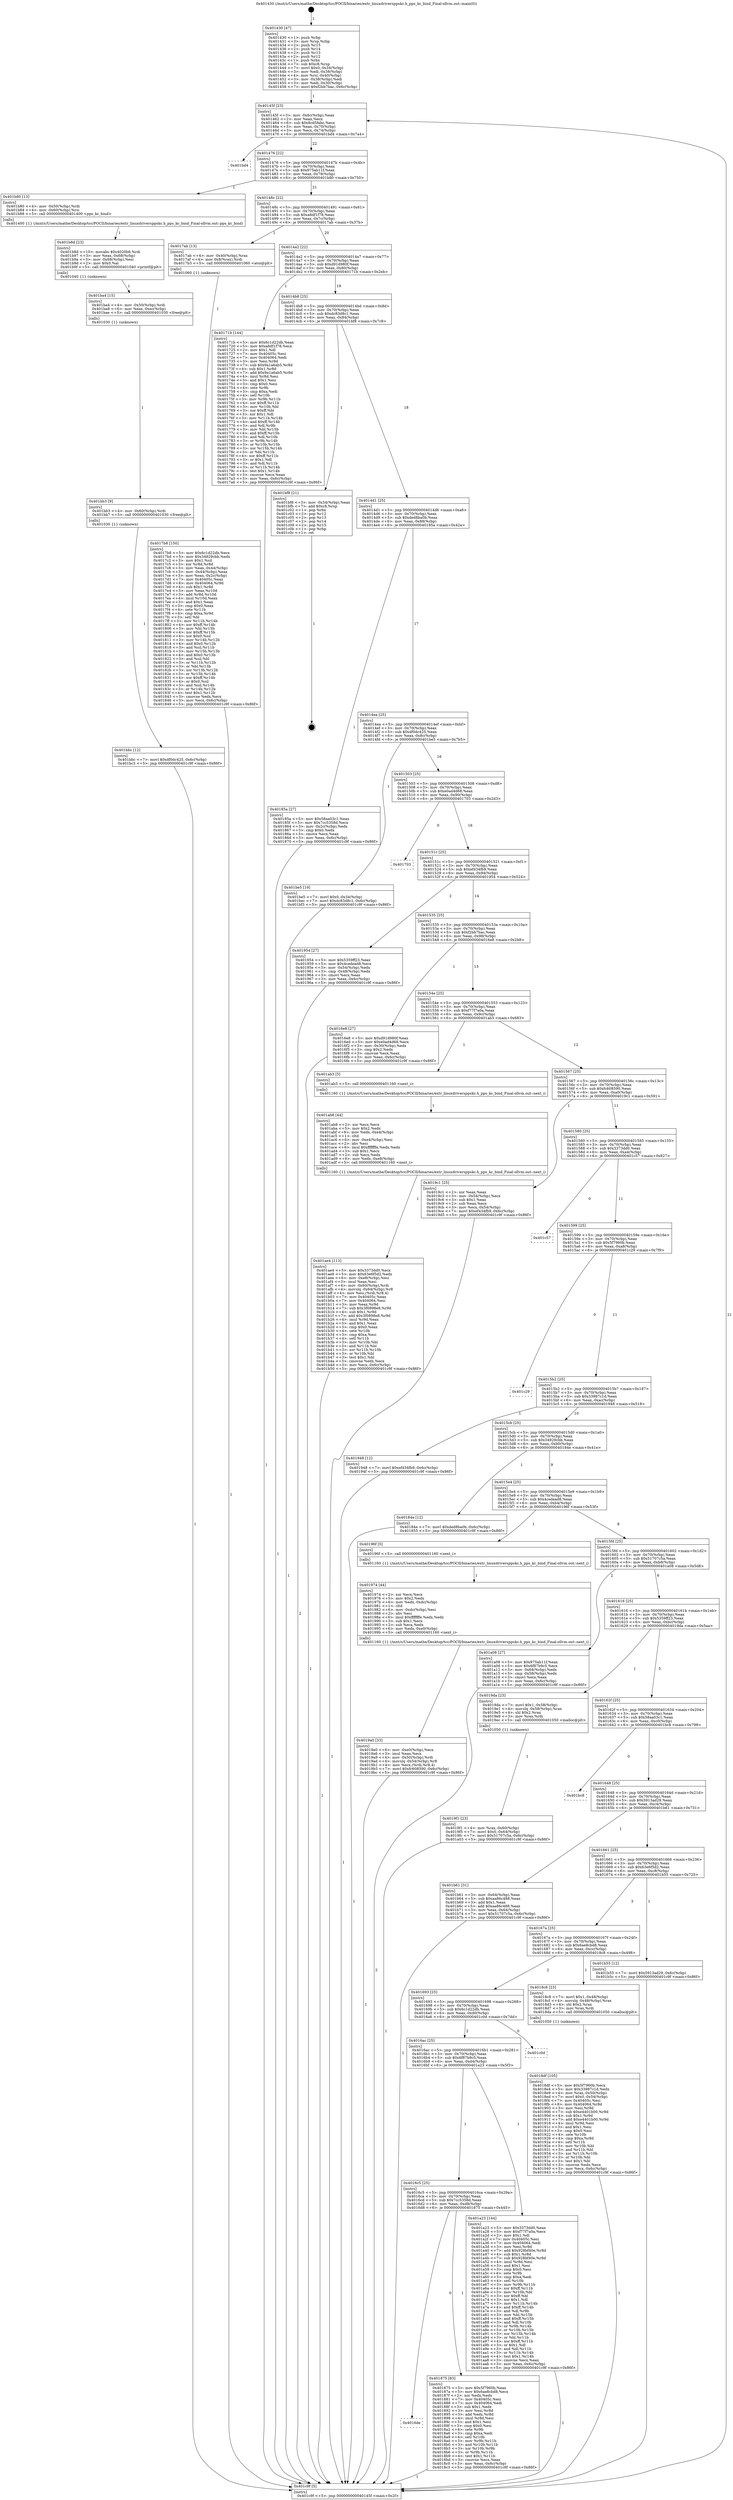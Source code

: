 digraph "0x401430" {
  label = "0x401430 (/mnt/c/Users/mathe/Desktop/tcc/POCII/binaries/extr_linuxdriversppskc.h_pps_kc_bind_Final-ollvm.out::main(0))"
  labelloc = "t"
  node[shape=record]

  Entry [label="",width=0.3,height=0.3,shape=circle,fillcolor=black,style=filled]
  "0x40145f" [label="{
     0x40145f [23]\l
     | [instrs]\l
     &nbsp;&nbsp;0x40145f \<+3\>: mov -0x6c(%rbp),%eax\l
     &nbsp;&nbsp;0x401462 \<+2\>: mov %eax,%ecx\l
     &nbsp;&nbsp;0x401464 \<+6\>: sub $0x8cd5fabc,%ecx\l
     &nbsp;&nbsp;0x40146a \<+3\>: mov %eax,-0x70(%rbp)\l
     &nbsp;&nbsp;0x40146d \<+3\>: mov %ecx,-0x74(%rbp)\l
     &nbsp;&nbsp;0x401470 \<+6\>: je 0000000000401bd4 \<main+0x7a4\>\l
  }"]
  "0x401bd4" [label="{
     0x401bd4\l
  }", style=dashed]
  "0x401476" [label="{
     0x401476 [22]\l
     | [instrs]\l
     &nbsp;&nbsp;0x401476 \<+5\>: jmp 000000000040147b \<main+0x4b\>\l
     &nbsp;&nbsp;0x40147b \<+3\>: mov -0x70(%rbp),%eax\l
     &nbsp;&nbsp;0x40147e \<+5\>: sub $0x975ab11f,%eax\l
     &nbsp;&nbsp;0x401483 \<+3\>: mov %eax,-0x78(%rbp)\l
     &nbsp;&nbsp;0x401486 \<+6\>: je 0000000000401b80 \<main+0x750\>\l
  }"]
  Exit [label="",width=0.3,height=0.3,shape=circle,fillcolor=black,style=filled,peripheries=2]
  "0x401b80" [label="{
     0x401b80 [13]\l
     | [instrs]\l
     &nbsp;&nbsp;0x401b80 \<+4\>: mov -0x50(%rbp),%rdi\l
     &nbsp;&nbsp;0x401b84 \<+4\>: mov -0x60(%rbp),%rsi\l
     &nbsp;&nbsp;0x401b88 \<+5\>: call 0000000000401400 \<pps_kc_bind\>\l
     | [calls]\l
     &nbsp;&nbsp;0x401400 \{1\} (/mnt/c/Users/mathe/Desktop/tcc/POCII/binaries/extr_linuxdriversppskc.h_pps_kc_bind_Final-ollvm.out::pps_kc_bind)\l
  }"]
  "0x40148c" [label="{
     0x40148c [22]\l
     | [instrs]\l
     &nbsp;&nbsp;0x40148c \<+5\>: jmp 0000000000401491 \<main+0x61\>\l
     &nbsp;&nbsp;0x401491 \<+3\>: mov -0x70(%rbp),%eax\l
     &nbsp;&nbsp;0x401494 \<+5\>: sub $0xa8df1f78,%eax\l
     &nbsp;&nbsp;0x401499 \<+3\>: mov %eax,-0x7c(%rbp)\l
     &nbsp;&nbsp;0x40149c \<+6\>: je 00000000004017ab \<main+0x37b\>\l
  }"]
  "0x401bbc" [label="{
     0x401bbc [12]\l
     | [instrs]\l
     &nbsp;&nbsp;0x401bbc \<+7\>: movl $0xdf0dc425,-0x6c(%rbp)\l
     &nbsp;&nbsp;0x401bc3 \<+5\>: jmp 0000000000401c9f \<main+0x86f\>\l
  }"]
  "0x4017ab" [label="{
     0x4017ab [13]\l
     | [instrs]\l
     &nbsp;&nbsp;0x4017ab \<+4\>: mov -0x40(%rbp),%rax\l
     &nbsp;&nbsp;0x4017af \<+4\>: mov 0x8(%rax),%rdi\l
     &nbsp;&nbsp;0x4017b3 \<+5\>: call 0000000000401060 \<atoi@plt\>\l
     | [calls]\l
     &nbsp;&nbsp;0x401060 \{1\} (unknown)\l
  }"]
  "0x4014a2" [label="{
     0x4014a2 [22]\l
     | [instrs]\l
     &nbsp;&nbsp;0x4014a2 \<+5\>: jmp 00000000004014a7 \<main+0x77\>\l
     &nbsp;&nbsp;0x4014a7 \<+3\>: mov -0x70(%rbp),%eax\l
     &nbsp;&nbsp;0x4014aa \<+5\>: sub $0xd91d980f,%eax\l
     &nbsp;&nbsp;0x4014af \<+3\>: mov %eax,-0x80(%rbp)\l
     &nbsp;&nbsp;0x4014b2 \<+6\>: je 000000000040171b \<main+0x2eb\>\l
  }"]
  "0x401bb3" [label="{
     0x401bb3 [9]\l
     | [instrs]\l
     &nbsp;&nbsp;0x401bb3 \<+4\>: mov -0x60(%rbp),%rdi\l
     &nbsp;&nbsp;0x401bb7 \<+5\>: call 0000000000401030 \<free@plt\>\l
     | [calls]\l
     &nbsp;&nbsp;0x401030 \{1\} (unknown)\l
  }"]
  "0x40171b" [label="{
     0x40171b [144]\l
     | [instrs]\l
     &nbsp;&nbsp;0x40171b \<+5\>: mov $0x6c1d22db,%eax\l
     &nbsp;&nbsp;0x401720 \<+5\>: mov $0xa8df1f78,%ecx\l
     &nbsp;&nbsp;0x401725 \<+2\>: mov $0x1,%dl\l
     &nbsp;&nbsp;0x401727 \<+7\>: mov 0x40405c,%esi\l
     &nbsp;&nbsp;0x40172e \<+7\>: mov 0x404064,%edi\l
     &nbsp;&nbsp;0x401735 \<+3\>: mov %esi,%r8d\l
     &nbsp;&nbsp;0x401738 \<+7\>: sub $0x9a1a6ab5,%r8d\l
     &nbsp;&nbsp;0x40173f \<+4\>: sub $0x1,%r8d\l
     &nbsp;&nbsp;0x401743 \<+7\>: add $0x9a1a6ab5,%r8d\l
     &nbsp;&nbsp;0x40174a \<+4\>: imul %r8d,%esi\l
     &nbsp;&nbsp;0x40174e \<+3\>: and $0x1,%esi\l
     &nbsp;&nbsp;0x401751 \<+3\>: cmp $0x0,%esi\l
     &nbsp;&nbsp;0x401754 \<+4\>: sete %r9b\l
     &nbsp;&nbsp;0x401758 \<+3\>: cmp $0xa,%edi\l
     &nbsp;&nbsp;0x40175b \<+4\>: setl %r10b\l
     &nbsp;&nbsp;0x40175f \<+3\>: mov %r9b,%r11b\l
     &nbsp;&nbsp;0x401762 \<+4\>: xor $0xff,%r11b\l
     &nbsp;&nbsp;0x401766 \<+3\>: mov %r10b,%bl\l
     &nbsp;&nbsp;0x401769 \<+3\>: xor $0xff,%bl\l
     &nbsp;&nbsp;0x40176c \<+3\>: xor $0x1,%dl\l
     &nbsp;&nbsp;0x40176f \<+3\>: mov %r11b,%r14b\l
     &nbsp;&nbsp;0x401772 \<+4\>: and $0xff,%r14b\l
     &nbsp;&nbsp;0x401776 \<+3\>: and %dl,%r9b\l
     &nbsp;&nbsp;0x401779 \<+3\>: mov %bl,%r15b\l
     &nbsp;&nbsp;0x40177c \<+4\>: and $0xff,%r15b\l
     &nbsp;&nbsp;0x401780 \<+3\>: and %dl,%r10b\l
     &nbsp;&nbsp;0x401783 \<+3\>: or %r9b,%r14b\l
     &nbsp;&nbsp;0x401786 \<+3\>: or %r10b,%r15b\l
     &nbsp;&nbsp;0x401789 \<+3\>: xor %r15b,%r14b\l
     &nbsp;&nbsp;0x40178c \<+3\>: or %bl,%r11b\l
     &nbsp;&nbsp;0x40178f \<+4\>: xor $0xff,%r11b\l
     &nbsp;&nbsp;0x401793 \<+3\>: or $0x1,%dl\l
     &nbsp;&nbsp;0x401796 \<+3\>: and %dl,%r11b\l
     &nbsp;&nbsp;0x401799 \<+3\>: or %r11b,%r14b\l
     &nbsp;&nbsp;0x40179c \<+4\>: test $0x1,%r14b\l
     &nbsp;&nbsp;0x4017a0 \<+3\>: cmovne %ecx,%eax\l
     &nbsp;&nbsp;0x4017a3 \<+3\>: mov %eax,-0x6c(%rbp)\l
     &nbsp;&nbsp;0x4017a6 \<+5\>: jmp 0000000000401c9f \<main+0x86f\>\l
  }"]
  "0x4014b8" [label="{
     0x4014b8 [25]\l
     | [instrs]\l
     &nbsp;&nbsp;0x4014b8 \<+5\>: jmp 00000000004014bd \<main+0x8d\>\l
     &nbsp;&nbsp;0x4014bd \<+3\>: mov -0x70(%rbp),%eax\l
     &nbsp;&nbsp;0x4014c0 \<+5\>: sub $0xdc83d8c1,%eax\l
     &nbsp;&nbsp;0x4014c5 \<+6\>: mov %eax,-0x84(%rbp)\l
     &nbsp;&nbsp;0x4014cb \<+6\>: je 0000000000401bf8 \<main+0x7c8\>\l
  }"]
  "0x401ba4" [label="{
     0x401ba4 [15]\l
     | [instrs]\l
     &nbsp;&nbsp;0x401ba4 \<+4\>: mov -0x50(%rbp),%rdi\l
     &nbsp;&nbsp;0x401ba8 \<+6\>: mov %eax,-0xec(%rbp)\l
     &nbsp;&nbsp;0x401bae \<+5\>: call 0000000000401030 \<free@plt\>\l
     | [calls]\l
     &nbsp;&nbsp;0x401030 \{1\} (unknown)\l
  }"]
  "0x401bf8" [label="{
     0x401bf8 [21]\l
     | [instrs]\l
     &nbsp;&nbsp;0x401bf8 \<+3\>: mov -0x34(%rbp),%eax\l
     &nbsp;&nbsp;0x401bfb \<+7\>: add $0xc8,%rsp\l
     &nbsp;&nbsp;0x401c02 \<+1\>: pop %rbx\l
     &nbsp;&nbsp;0x401c03 \<+2\>: pop %r12\l
     &nbsp;&nbsp;0x401c05 \<+2\>: pop %r13\l
     &nbsp;&nbsp;0x401c07 \<+2\>: pop %r14\l
     &nbsp;&nbsp;0x401c09 \<+2\>: pop %r15\l
     &nbsp;&nbsp;0x401c0b \<+1\>: pop %rbp\l
     &nbsp;&nbsp;0x401c0c \<+1\>: ret\l
  }"]
  "0x4014d1" [label="{
     0x4014d1 [25]\l
     | [instrs]\l
     &nbsp;&nbsp;0x4014d1 \<+5\>: jmp 00000000004014d6 \<main+0xa6\>\l
     &nbsp;&nbsp;0x4014d6 \<+3\>: mov -0x70(%rbp),%eax\l
     &nbsp;&nbsp;0x4014d9 \<+5\>: sub $0xded8ba0b,%eax\l
     &nbsp;&nbsp;0x4014de \<+6\>: mov %eax,-0x88(%rbp)\l
     &nbsp;&nbsp;0x4014e4 \<+6\>: je 000000000040185a \<main+0x42a\>\l
  }"]
  "0x401b8d" [label="{
     0x401b8d [23]\l
     | [instrs]\l
     &nbsp;&nbsp;0x401b8d \<+10\>: movabs $0x4020b6,%rdi\l
     &nbsp;&nbsp;0x401b97 \<+3\>: mov %eax,-0x68(%rbp)\l
     &nbsp;&nbsp;0x401b9a \<+3\>: mov -0x68(%rbp),%esi\l
     &nbsp;&nbsp;0x401b9d \<+2\>: mov $0x0,%al\l
     &nbsp;&nbsp;0x401b9f \<+5\>: call 0000000000401040 \<printf@plt\>\l
     | [calls]\l
     &nbsp;&nbsp;0x401040 \{1\} (unknown)\l
  }"]
  "0x40185a" [label="{
     0x40185a [27]\l
     | [instrs]\l
     &nbsp;&nbsp;0x40185a \<+5\>: mov $0x58aa03c1,%eax\l
     &nbsp;&nbsp;0x40185f \<+5\>: mov $0x7cc5358d,%ecx\l
     &nbsp;&nbsp;0x401864 \<+3\>: mov -0x2c(%rbp),%edx\l
     &nbsp;&nbsp;0x401867 \<+3\>: cmp $0x0,%edx\l
     &nbsp;&nbsp;0x40186a \<+3\>: cmove %ecx,%eax\l
     &nbsp;&nbsp;0x40186d \<+3\>: mov %eax,-0x6c(%rbp)\l
     &nbsp;&nbsp;0x401870 \<+5\>: jmp 0000000000401c9f \<main+0x86f\>\l
  }"]
  "0x4014ea" [label="{
     0x4014ea [25]\l
     | [instrs]\l
     &nbsp;&nbsp;0x4014ea \<+5\>: jmp 00000000004014ef \<main+0xbf\>\l
     &nbsp;&nbsp;0x4014ef \<+3\>: mov -0x70(%rbp),%eax\l
     &nbsp;&nbsp;0x4014f2 \<+5\>: sub $0xdf0dc425,%eax\l
     &nbsp;&nbsp;0x4014f7 \<+6\>: mov %eax,-0x8c(%rbp)\l
     &nbsp;&nbsp;0x4014fd \<+6\>: je 0000000000401be5 \<main+0x7b5\>\l
  }"]
  "0x401ae4" [label="{
     0x401ae4 [113]\l
     | [instrs]\l
     &nbsp;&nbsp;0x401ae4 \<+5\>: mov $0x3373dd0,%ecx\l
     &nbsp;&nbsp;0x401ae9 \<+5\>: mov $0x63e6f5d2,%edx\l
     &nbsp;&nbsp;0x401aee \<+6\>: mov -0xe8(%rbp),%esi\l
     &nbsp;&nbsp;0x401af4 \<+3\>: imul %eax,%esi\l
     &nbsp;&nbsp;0x401af7 \<+4\>: mov -0x60(%rbp),%rdi\l
     &nbsp;&nbsp;0x401afb \<+4\>: movslq -0x64(%rbp),%r8\l
     &nbsp;&nbsp;0x401aff \<+4\>: mov %esi,(%rdi,%r8,4)\l
     &nbsp;&nbsp;0x401b03 \<+7\>: mov 0x40405c,%eax\l
     &nbsp;&nbsp;0x401b0a \<+7\>: mov 0x404064,%esi\l
     &nbsp;&nbsp;0x401b11 \<+3\>: mov %eax,%r9d\l
     &nbsp;&nbsp;0x401b14 \<+7\>: sub $0x3f0898e8,%r9d\l
     &nbsp;&nbsp;0x401b1b \<+4\>: sub $0x1,%r9d\l
     &nbsp;&nbsp;0x401b1f \<+7\>: add $0x3f0898e8,%r9d\l
     &nbsp;&nbsp;0x401b26 \<+4\>: imul %r9d,%eax\l
     &nbsp;&nbsp;0x401b2a \<+3\>: and $0x1,%eax\l
     &nbsp;&nbsp;0x401b2d \<+3\>: cmp $0x0,%eax\l
     &nbsp;&nbsp;0x401b30 \<+4\>: sete %r10b\l
     &nbsp;&nbsp;0x401b34 \<+3\>: cmp $0xa,%esi\l
     &nbsp;&nbsp;0x401b37 \<+4\>: setl %r11b\l
     &nbsp;&nbsp;0x401b3b \<+3\>: mov %r10b,%bl\l
     &nbsp;&nbsp;0x401b3e \<+3\>: and %r11b,%bl\l
     &nbsp;&nbsp;0x401b41 \<+3\>: xor %r11b,%r10b\l
     &nbsp;&nbsp;0x401b44 \<+3\>: or %r10b,%bl\l
     &nbsp;&nbsp;0x401b47 \<+3\>: test $0x1,%bl\l
     &nbsp;&nbsp;0x401b4a \<+3\>: cmovne %edx,%ecx\l
     &nbsp;&nbsp;0x401b4d \<+3\>: mov %ecx,-0x6c(%rbp)\l
     &nbsp;&nbsp;0x401b50 \<+5\>: jmp 0000000000401c9f \<main+0x86f\>\l
  }"]
  "0x401be5" [label="{
     0x401be5 [19]\l
     | [instrs]\l
     &nbsp;&nbsp;0x401be5 \<+7\>: movl $0x0,-0x34(%rbp)\l
     &nbsp;&nbsp;0x401bec \<+7\>: movl $0xdc83d8c1,-0x6c(%rbp)\l
     &nbsp;&nbsp;0x401bf3 \<+5\>: jmp 0000000000401c9f \<main+0x86f\>\l
  }"]
  "0x401503" [label="{
     0x401503 [25]\l
     | [instrs]\l
     &nbsp;&nbsp;0x401503 \<+5\>: jmp 0000000000401508 \<main+0xd8\>\l
     &nbsp;&nbsp;0x401508 \<+3\>: mov -0x70(%rbp),%eax\l
     &nbsp;&nbsp;0x40150b \<+5\>: sub $0xe0ad4d68,%eax\l
     &nbsp;&nbsp;0x401510 \<+6\>: mov %eax,-0x90(%rbp)\l
     &nbsp;&nbsp;0x401516 \<+6\>: je 0000000000401703 \<main+0x2d3\>\l
  }"]
  "0x401ab8" [label="{
     0x401ab8 [44]\l
     | [instrs]\l
     &nbsp;&nbsp;0x401ab8 \<+2\>: xor %ecx,%ecx\l
     &nbsp;&nbsp;0x401aba \<+5\>: mov $0x2,%edx\l
     &nbsp;&nbsp;0x401abf \<+6\>: mov %edx,-0xe4(%rbp)\l
     &nbsp;&nbsp;0x401ac5 \<+1\>: cltd\l
     &nbsp;&nbsp;0x401ac6 \<+6\>: mov -0xe4(%rbp),%esi\l
     &nbsp;&nbsp;0x401acc \<+2\>: idiv %esi\l
     &nbsp;&nbsp;0x401ace \<+6\>: imul $0xfffffffe,%edx,%edx\l
     &nbsp;&nbsp;0x401ad4 \<+3\>: sub $0x1,%ecx\l
     &nbsp;&nbsp;0x401ad7 \<+2\>: sub %ecx,%edx\l
     &nbsp;&nbsp;0x401ad9 \<+6\>: mov %edx,-0xe8(%rbp)\l
     &nbsp;&nbsp;0x401adf \<+5\>: call 0000000000401160 \<next_i\>\l
     | [calls]\l
     &nbsp;&nbsp;0x401160 \{1\} (/mnt/c/Users/mathe/Desktop/tcc/POCII/binaries/extr_linuxdriversppskc.h_pps_kc_bind_Final-ollvm.out::next_i)\l
  }"]
  "0x401703" [label="{
     0x401703\l
  }", style=dashed]
  "0x40151c" [label="{
     0x40151c [25]\l
     | [instrs]\l
     &nbsp;&nbsp;0x40151c \<+5\>: jmp 0000000000401521 \<main+0xf1\>\l
     &nbsp;&nbsp;0x401521 \<+3\>: mov -0x70(%rbp),%eax\l
     &nbsp;&nbsp;0x401524 \<+5\>: sub $0xef434fb9,%eax\l
     &nbsp;&nbsp;0x401529 \<+6\>: mov %eax,-0x94(%rbp)\l
     &nbsp;&nbsp;0x40152f \<+6\>: je 0000000000401954 \<main+0x524\>\l
  }"]
  "0x4019f1" [label="{
     0x4019f1 [23]\l
     | [instrs]\l
     &nbsp;&nbsp;0x4019f1 \<+4\>: mov %rax,-0x60(%rbp)\l
     &nbsp;&nbsp;0x4019f5 \<+7\>: movl $0x0,-0x64(%rbp)\l
     &nbsp;&nbsp;0x4019fc \<+7\>: movl $0x51707c5a,-0x6c(%rbp)\l
     &nbsp;&nbsp;0x401a03 \<+5\>: jmp 0000000000401c9f \<main+0x86f\>\l
  }"]
  "0x401954" [label="{
     0x401954 [27]\l
     | [instrs]\l
     &nbsp;&nbsp;0x401954 \<+5\>: mov $0x5359ff23,%eax\l
     &nbsp;&nbsp;0x401959 \<+5\>: mov $0x4cedead8,%ecx\l
     &nbsp;&nbsp;0x40195e \<+3\>: mov -0x54(%rbp),%edx\l
     &nbsp;&nbsp;0x401961 \<+3\>: cmp -0x48(%rbp),%edx\l
     &nbsp;&nbsp;0x401964 \<+3\>: cmovl %ecx,%eax\l
     &nbsp;&nbsp;0x401967 \<+3\>: mov %eax,-0x6c(%rbp)\l
     &nbsp;&nbsp;0x40196a \<+5\>: jmp 0000000000401c9f \<main+0x86f\>\l
  }"]
  "0x401535" [label="{
     0x401535 [25]\l
     | [instrs]\l
     &nbsp;&nbsp;0x401535 \<+5\>: jmp 000000000040153a \<main+0x10a\>\l
     &nbsp;&nbsp;0x40153a \<+3\>: mov -0x70(%rbp),%eax\l
     &nbsp;&nbsp;0x40153d \<+5\>: sub $0xf2bb7bac,%eax\l
     &nbsp;&nbsp;0x401542 \<+6\>: mov %eax,-0x98(%rbp)\l
     &nbsp;&nbsp;0x401548 \<+6\>: je 00000000004016e8 \<main+0x2b8\>\l
  }"]
  "0x4019a0" [label="{
     0x4019a0 [33]\l
     | [instrs]\l
     &nbsp;&nbsp;0x4019a0 \<+6\>: mov -0xe0(%rbp),%ecx\l
     &nbsp;&nbsp;0x4019a6 \<+3\>: imul %eax,%ecx\l
     &nbsp;&nbsp;0x4019a9 \<+4\>: mov -0x50(%rbp),%rdi\l
     &nbsp;&nbsp;0x4019ad \<+4\>: movslq -0x54(%rbp),%r8\l
     &nbsp;&nbsp;0x4019b1 \<+4\>: mov %ecx,(%rdi,%r8,4)\l
     &nbsp;&nbsp;0x4019b5 \<+7\>: movl $0xfc608590,-0x6c(%rbp)\l
     &nbsp;&nbsp;0x4019bc \<+5\>: jmp 0000000000401c9f \<main+0x86f\>\l
  }"]
  "0x4016e8" [label="{
     0x4016e8 [27]\l
     | [instrs]\l
     &nbsp;&nbsp;0x4016e8 \<+5\>: mov $0xd91d980f,%eax\l
     &nbsp;&nbsp;0x4016ed \<+5\>: mov $0xe0ad4d68,%ecx\l
     &nbsp;&nbsp;0x4016f2 \<+3\>: mov -0x30(%rbp),%edx\l
     &nbsp;&nbsp;0x4016f5 \<+3\>: cmp $0x2,%edx\l
     &nbsp;&nbsp;0x4016f8 \<+3\>: cmovne %ecx,%eax\l
     &nbsp;&nbsp;0x4016fb \<+3\>: mov %eax,-0x6c(%rbp)\l
     &nbsp;&nbsp;0x4016fe \<+5\>: jmp 0000000000401c9f \<main+0x86f\>\l
  }"]
  "0x40154e" [label="{
     0x40154e [25]\l
     | [instrs]\l
     &nbsp;&nbsp;0x40154e \<+5\>: jmp 0000000000401553 \<main+0x123\>\l
     &nbsp;&nbsp;0x401553 \<+3\>: mov -0x70(%rbp),%eax\l
     &nbsp;&nbsp;0x401556 \<+5\>: sub $0xf77f7a0a,%eax\l
     &nbsp;&nbsp;0x40155b \<+6\>: mov %eax,-0x9c(%rbp)\l
     &nbsp;&nbsp;0x401561 \<+6\>: je 0000000000401ab3 \<main+0x683\>\l
  }"]
  "0x401c9f" [label="{
     0x401c9f [5]\l
     | [instrs]\l
     &nbsp;&nbsp;0x401c9f \<+5\>: jmp 000000000040145f \<main+0x2f\>\l
  }"]
  "0x401430" [label="{
     0x401430 [47]\l
     | [instrs]\l
     &nbsp;&nbsp;0x401430 \<+1\>: push %rbp\l
     &nbsp;&nbsp;0x401431 \<+3\>: mov %rsp,%rbp\l
     &nbsp;&nbsp;0x401434 \<+2\>: push %r15\l
     &nbsp;&nbsp;0x401436 \<+2\>: push %r14\l
     &nbsp;&nbsp;0x401438 \<+2\>: push %r13\l
     &nbsp;&nbsp;0x40143a \<+2\>: push %r12\l
     &nbsp;&nbsp;0x40143c \<+1\>: push %rbx\l
     &nbsp;&nbsp;0x40143d \<+7\>: sub $0xc8,%rsp\l
     &nbsp;&nbsp;0x401444 \<+7\>: movl $0x0,-0x34(%rbp)\l
     &nbsp;&nbsp;0x40144b \<+3\>: mov %edi,-0x38(%rbp)\l
     &nbsp;&nbsp;0x40144e \<+4\>: mov %rsi,-0x40(%rbp)\l
     &nbsp;&nbsp;0x401452 \<+3\>: mov -0x38(%rbp),%edi\l
     &nbsp;&nbsp;0x401455 \<+3\>: mov %edi,-0x30(%rbp)\l
     &nbsp;&nbsp;0x401458 \<+7\>: movl $0xf2bb7bac,-0x6c(%rbp)\l
  }"]
  "0x4017b8" [label="{
     0x4017b8 [150]\l
     | [instrs]\l
     &nbsp;&nbsp;0x4017b8 \<+5\>: mov $0x6c1d22db,%ecx\l
     &nbsp;&nbsp;0x4017bd \<+5\>: mov $0x34929cbb,%edx\l
     &nbsp;&nbsp;0x4017c2 \<+3\>: mov $0x1,%sil\l
     &nbsp;&nbsp;0x4017c5 \<+3\>: xor %r8d,%r8d\l
     &nbsp;&nbsp;0x4017c8 \<+3\>: mov %eax,-0x44(%rbp)\l
     &nbsp;&nbsp;0x4017cb \<+3\>: mov -0x44(%rbp),%eax\l
     &nbsp;&nbsp;0x4017ce \<+3\>: mov %eax,-0x2c(%rbp)\l
     &nbsp;&nbsp;0x4017d1 \<+7\>: mov 0x40405c,%eax\l
     &nbsp;&nbsp;0x4017d8 \<+8\>: mov 0x404064,%r9d\l
     &nbsp;&nbsp;0x4017e0 \<+4\>: sub $0x1,%r8d\l
     &nbsp;&nbsp;0x4017e4 \<+3\>: mov %eax,%r10d\l
     &nbsp;&nbsp;0x4017e7 \<+3\>: add %r8d,%r10d\l
     &nbsp;&nbsp;0x4017ea \<+4\>: imul %r10d,%eax\l
     &nbsp;&nbsp;0x4017ee \<+3\>: and $0x1,%eax\l
     &nbsp;&nbsp;0x4017f1 \<+3\>: cmp $0x0,%eax\l
     &nbsp;&nbsp;0x4017f4 \<+4\>: sete %r11b\l
     &nbsp;&nbsp;0x4017f8 \<+4\>: cmp $0xa,%r9d\l
     &nbsp;&nbsp;0x4017fc \<+3\>: setl %bl\l
     &nbsp;&nbsp;0x4017ff \<+3\>: mov %r11b,%r14b\l
     &nbsp;&nbsp;0x401802 \<+4\>: xor $0xff,%r14b\l
     &nbsp;&nbsp;0x401806 \<+3\>: mov %bl,%r15b\l
     &nbsp;&nbsp;0x401809 \<+4\>: xor $0xff,%r15b\l
     &nbsp;&nbsp;0x40180d \<+4\>: xor $0x0,%sil\l
     &nbsp;&nbsp;0x401811 \<+3\>: mov %r14b,%r12b\l
     &nbsp;&nbsp;0x401814 \<+4\>: and $0x0,%r12b\l
     &nbsp;&nbsp;0x401818 \<+3\>: and %sil,%r11b\l
     &nbsp;&nbsp;0x40181b \<+3\>: mov %r15b,%r13b\l
     &nbsp;&nbsp;0x40181e \<+4\>: and $0x0,%r13b\l
     &nbsp;&nbsp;0x401822 \<+3\>: and %sil,%bl\l
     &nbsp;&nbsp;0x401825 \<+3\>: or %r11b,%r12b\l
     &nbsp;&nbsp;0x401828 \<+3\>: or %bl,%r13b\l
     &nbsp;&nbsp;0x40182b \<+3\>: xor %r13b,%r12b\l
     &nbsp;&nbsp;0x40182e \<+3\>: or %r15b,%r14b\l
     &nbsp;&nbsp;0x401831 \<+4\>: xor $0xff,%r14b\l
     &nbsp;&nbsp;0x401835 \<+4\>: or $0x0,%sil\l
     &nbsp;&nbsp;0x401839 \<+3\>: and %sil,%r14b\l
     &nbsp;&nbsp;0x40183c \<+3\>: or %r14b,%r12b\l
     &nbsp;&nbsp;0x40183f \<+4\>: test $0x1,%r12b\l
     &nbsp;&nbsp;0x401843 \<+3\>: cmovne %edx,%ecx\l
     &nbsp;&nbsp;0x401846 \<+3\>: mov %ecx,-0x6c(%rbp)\l
     &nbsp;&nbsp;0x401849 \<+5\>: jmp 0000000000401c9f \<main+0x86f\>\l
  }"]
  "0x401974" [label="{
     0x401974 [44]\l
     | [instrs]\l
     &nbsp;&nbsp;0x401974 \<+2\>: xor %ecx,%ecx\l
     &nbsp;&nbsp;0x401976 \<+5\>: mov $0x2,%edx\l
     &nbsp;&nbsp;0x40197b \<+6\>: mov %edx,-0xdc(%rbp)\l
     &nbsp;&nbsp;0x401981 \<+1\>: cltd\l
     &nbsp;&nbsp;0x401982 \<+6\>: mov -0xdc(%rbp),%esi\l
     &nbsp;&nbsp;0x401988 \<+2\>: idiv %esi\l
     &nbsp;&nbsp;0x40198a \<+6\>: imul $0xfffffffe,%edx,%edx\l
     &nbsp;&nbsp;0x401990 \<+3\>: sub $0x1,%ecx\l
     &nbsp;&nbsp;0x401993 \<+2\>: sub %ecx,%edx\l
     &nbsp;&nbsp;0x401995 \<+6\>: mov %edx,-0xe0(%rbp)\l
     &nbsp;&nbsp;0x40199b \<+5\>: call 0000000000401160 \<next_i\>\l
     | [calls]\l
     &nbsp;&nbsp;0x401160 \{1\} (/mnt/c/Users/mathe/Desktop/tcc/POCII/binaries/extr_linuxdriversppskc.h_pps_kc_bind_Final-ollvm.out::next_i)\l
  }"]
  "0x401ab3" [label="{
     0x401ab3 [5]\l
     | [instrs]\l
     &nbsp;&nbsp;0x401ab3 \<+5\>: call 0000000000401160 \<next_i\>\l
     | [calls]\l
     &nbsp;&nbsp;0x401160 \{1\} (/mnt/c/Users/mathe/Desktop/tcc/POCII/binaries/extr_linuxdriversppskc.h_pps_kc_bind_Final-ollvm.out::next_i)\l
  }"]
  "0x401567" [label="{
     0x401567 [25]\l
     | [instrs]\l
     &nbsp;&nbsp;0x401567 \<+5\>: jmp 000000000040156c \<main+0x13c\>\l
     &nbsp;&nbsp;0x40156c \<+3\>: mov -0x70(%rbp),%eax\l
     &nbsp;&nbsp;0x40156f \<+5\>: sub $0xfc608590,%eax\l
     &nbsp;&nbsp;0x401574 \<+6\>: mov %eax,-0xa0(%rbp)\l
     &nbsp;&nbsp;0x40157a \<+6\>: je 00000000004019c1 \<main+0x591\>\l
  }"]
  "0x4018df" [label="{
     0x4018df [105]\l
     | [instrs]\l
     &nbsp;&nbsp;0x4018df \<+5\>: mov $0x5f7960b,%ecx\l
     &nbsp;&nbsp;0x4018e4 \<+5\>: mov $0x33987c1d,%edx\l
     &nbsp;&nbsp;0x4018e9 \<+4\>: mov %rax,-0x50(%rbp)\l
     &nbsp;&nbsp;0x4018ed \<+7\>: movl $0x0,-0x54(%rbp)\l
     &nbsp;&nbsp;0x4018f4 \<+7\>: mov 0x40405c,%esi\l
     &nbsp;&nbsp;0x4018fb \<+8\>: mov 0x404064,%r8d\l
     &nbsp;&nbsp;0x401903 \<+3\>: mov %esi,%r9d\l
     &nbsp;&nbsp;0x401906 \<+7\>: sub $0xe4401b00,%r9d\l
     &nbsp;&nbsp;0x40190d \<+4\>: sub $0x1,%r9d\l
     &nbsp;&nbsp;0x401911 \<+7\>: add $0xe4401b00,%r9d\l
     &nbsp;&nbsp;0x401918 \<+4\>: imul %r9d,%esi\l
     &nbsp;&nbsp;0x40191c \<+3\>: and $0x1,%esi\l
     &nbsp;&nbsp;0x40191f \<+3\>: cmp $0x0,%esi\l
     &nbsp;&nbsp;0x401922 \<+4\>: sete %r10b\l
     &nbsp;&nbsp;0x401926 \<+4\>: cmp $0xa,%r8d\l
     &nbsp;&nbsp;0x40192a \<+4\>: setl %r11b\l
     &nbsp;&nbsp;0x40192e \<+3\>: mov %r10b,%bl\l
     &nbsp;&nbsp;0x401931 \<+3\>: and %r11b,%bl\l
     &nbsp;&nbsp;0x401934 \<+3\>: xor %r11b,%r10b\l
     &nbsp;&nbsp;0x401937 \<+3\>: or %r10b,%bl\l
     &nbsp;&nbsp;0x40193a \<+3\>: test $0x1,%bl\l
     &nbsp;&nbsp;0x40193d \<+3\>: cmovne %edx,%ecx\l
     &nbsp;&nbsp;0x401940 \<+3\>: mov %ecx,-0x6c(%rbp)\l
     &nbsp;&nbsp;0x401943 \<+5\>: jmp 0000000000401c9f \<main+0x86f\>\l
  }"]
  "0x4019c1" [label="{
     0x4019c1 [25]\l
     | [instrs]\l
     &nbsp;&nbsp;0x4019c1 \<+2\>: xor %eax,%eax\l
     &nbsp;&nbsp;0x4019c3 \<+3\>: mov -0x54(%rbp),%ecx\l
     &nbsp;&nbsp;0x4019c6 \<+3\>: sub $0x1,%eax\l
     &nbsp;&nbsp;0x4019c9 \<+2\>: sub %eax,%ecx\l
     &nbsp;&nbsp;0x4019cb \<+3\>: mov %ecx,-0x54(%rbp)\l
     &nbsp;&nbsp;0x4019ce \<+7\>: movl $0xef434fb9,-0x6c(%rbp)\l
     &nbsp;&nbsp;0x4019d5 \<+5\>: jmp 0000000000401c9f \<main+0x86f\>\l
  }"]
  "0x401580" [label="{
     0x401580 [25]\l
     | [instrs]\l
     &nbsp;&nbsp;0x401580 \<+5\>: jmp 0000000000401585 \<main+0x155\>\l
     &nbsp;&nbsp;0x401585 \<+3\>: mov -0x70(%rbp),%eax\l
     &nbsp;&nbsp;0x401588 \<+5\>: sub $0x3373dd0,%eax\l
     &nbsp;&nbsp;0x40158d \<+6\>: mov %eax,-0xa4(%rbp)\l
     &nbsp;&nbsp;0x401593 \<+6\>: je 0000000000401c57 \<main+0x827\>\l
  }"]
  "0x4016de" [label="{
     0x4016de\l
  }", style=dashed]
  "0x401c57" [label="{
     0x401c57\l
  }", style=dashed]
  "0x401599" [label="{
     0x401599 [25]\l
     | [instrs]\l
     &nbsp;&nbsp;0x401599 \<+5\>: jmp 000000000040159e \<main+0x16e\>\l
     &nbsp;&nbsp;0x40159e \<+3\>: mov -0x70(%rbp),%eax\l
     &nbsp;&nbsp;0x4015a1 \<+5\>: sub $0x5f7960b,%eax\l
     &nbsp;&nbsp;0x4015a6 \<+6\>: mov %eax,-0xa8(%rbp)\l
     &nbsp;&nbsp;0x4015ac \<+6\>: je 0000000000401c29 \<main+0x7f9\>\l
  }"]
  "0x401875" [label="{
     0x401875 [83]\l
     | [instrs]\l
     &nbsp;&nbsp;0x401875 \<+5\>: mov $0x5f7960b,%eax\l
     &nbsp;&nbsp;0x40187a \<+5\>: mov $0x6ae8cbd8,%ecx\l
     &nbsp;&nbsp;0x40187f \<+2\>: xor %edx,%edx\l
     &nbsp;&nbsp;0x401881 \<+7\>: mov 0x40405c,%esi\l
     &nbsp;&nbsp;0x401888 \<+7\>: mov 0x404064,%edi\l
     &nbsp;&nbsp;0x40188f \<+3\>: sub $0x1,%edx\l
     &nbsp;&nbsp;0x401892 \<+3\>: mov %esi,%r8d\l
     &nbsp;&nbsp;0x401895 \<+3\>: add %edx,%r8d\l
     &nbsp;&nbsp;0x401898 \<+4\>: imul %r8d,%esi\l
     &nbsp;&nbsp;0x40189c \<+3\>: and $0x1,%esi\l
     &nbsp;&nbsp;0x40189f \<+3\>: cmp $0x0,%esi\l
     &nbsp;&nbsp;0x4018a2 \<+4\>: sete %r9b\l
     &nbsp;&nbsp;0x4018a6 \<+3\>: cmp $0xa,%edi\l
     &nbsp;&nbsp;0x4018a9 \<+4\>: setl %r10b\l
     &nbsp;&nbsp;0x4018ad \<+3\>: mov %r9b,%r11b\l
     &nbsp;&nbsp;0x4018b0 \<+3\>: and %r10b,%r11b\l
     &nbsp;&nbsp;0x4018b3 \<+3\>: xor %r10b,%r9b\l
     &nbsp;&nbsp;0x4018b6 \<+3\>: or %r9b,%r11b\l
     &nbsp;&nbsp;0x4018b9 \<+4\>: test $0x1,%r11b\l
     &nbsp;&nbsp;0x4018bd \<+3\>: cmovne %ecx,%eax\l
     &nbsp;&nbsp;0x4018c0 \<+3\>: mov %eax,-0x6c(%rbp)\l
     &nbsp;&nbsp;0x4018c3 \<+5\>: jmp 0000000000401c9f \<main+0x86f\>\l
  }"]
  "0x401c29" [label="{
     0x401c29\l
  }", style=dashed]
  "0x4015b2" [label="{
     0x4015b2 [25]\l
     | [instrs]\l
     &nbsp;&nbsp;0x4015b2 \<+5\>: jmp 00000000004015b7 \<main+0x187\>\l
     &nbsp;&nbsp;0x4015b7 \<+3\>: mov -0x70(%rbp),%eax\l
     &nbsp;&nbsp;0x4015ba \<+5\>: sub $0x33987c1d,%eax\l
     &nbsp;&nbsp;0x4015bf \<+6\>: mov %eax,-0xac(%rbp)\l
     &nbsp;&nbsp;0x4015c5 \<+6\>: je 0000000000401948 \<main+0x518\>\l
  }"]
  "0x4016c5" [label="{
     0x4016c5 [25]\l
     | [instrs]\l
     &nbsp;&nbsp;0x4016c5 \<+5\>: jmp 00000000004016ca \<main+0x29a\>\l
     &nbsp;&nbsp;0x4016ca \<+3\>: mov -0x70(%rbp),%eax\l
     &nbsp;&nbsp;0x4016cd \<+5\>: sub $0x7cc5358d,%eax\l
     &nbsp;&nbsp;0x4016d2 \<+6\>: mov %eax,-0xd8(%rbp)\l
     &nbsp;&nbsp;0x4016d8 \<+6\>: je 0000000000401875 \<main+0x445\>\l
  }"]
  "0x401948" [label="{
     0x401948 [12]\l
     | [instrs]\l
     &nbsp;&nbsp;0x401948 \<+7\>: movl $0xef434fb9,-0x6c(%rbp)\l
     &nbsp;&nbsp;0x40194f \<+5\>: jmp 0000000000401c9f \<main+0x86f\>\l
  }"]
  "0x4015cb" [label="{
     0x4015cb [25]\l
     | [instrs]\l
     &nbsp;&nbsp;0x4015cb \<+5\>: jmp 00000000004015d0 \<main+0x1a0\>\l
     &nbsp;&nbsp;0x4015d0 \<+3\>: mov -0x70(%rbp),%eax\l
     &nbsp;&nbsp;0x4015d3 \<+5\>: sub $0x34929cbb,%eax\l
     &nbsp;&nbsp;0x4015d8 \<+6\>: mov %eax,-0xb0(%rbp)\l
     &nbsp;&nbsp;0x4015de \<+6\>: je 000000000040184e \<main+0x41e\>\l
  }"]
  "0x401a23" [label="{
     0x401a23 [144]\l
     | [instrs]\l
     &nbsp;&nbsp;0x401a23 \<+5\>: mov $0x3373dd0,%eax\l
     &nbsp;&nbsp;0x401a28 \<+5\>: mov $0xf77f7a0a,%ecx\l
     &nbsp;&nbsp;0x401a2d \<+2\>: mov $0x1,%dl\l
     &nbsp;&nbsp;0x401a2f \<+7\>: mov 0x40405c,%esi\l
     &nbsp;&nbsp;0x401a36 \<+7\>: mov 0x404064,%edi\l
     &nbsp;&nbsp;0x401a3d \<+3\>: mov %esi,%r8d\l
     &nbsp;&nbsp;0x401a40 \<+7\>: add $0x928bf40e,%r8d\l
     &nbsp;&nbsp;0x401a47 \<+4\>: sub $0x1,%r8d\l
     &nbsp;&nbsp;0x401a4b \<+7\>: sub $0x928bf40e,%r8d\l
     &nbsp;&nbsp;0x401a52 \<+4\>: imul %r8d,%esi\l
     &nbsp;&nbsp;0x401a56 \<+3\>: and $0x1,%esi\l
     &nbsp;&nbsp;0x401a59 \<+3\>: cmp $0x0,%esi\l
     &nbsp;&nbsp;0x401a5c \<+4\>: sete %r9b\l
     &nbsp;&nbsp;0x401a60 \<+3\>: cmp $0xa,%edi\l
     &nbsp;&nbsp;0x401a63 \<+4\>: setl %r10b\l
     &nbsp;&nbsp;0x401a67 \<+3\>: mov %r9b,%r11b\l
     &nbsp;&nbsp;0x401a6a \<+4\>: xor $0xff,%r11b\l
     &nbsp;&nbsp;0x401a6e \<+3\>: mov %r10b,%bl\l
     &nbsp;&nbsp;0x401a71 \<+3\>: xor $0xff,%bl\l
     &nbsp;&nbsp;0x401a74 \<+3\>: xor $0x1,%dl\l
     &nbsp;&nbsp;0x401a77 \<+3\>: mov %r11b,%r14b\l
     &nbsp;&nbsp;0x401a7a \<+4\>: and $0xff,%r14b\l
     &nbsp;&nbsp;0x401a7e \<+3\>: and %dl,%r9b\l
     &nbsp;&nbsp;0x401a81 \<+3\>: mov %bl,%r15b\l
     &nbsp;&nbsp;0x401a84 \<+4\>: and $0xff,%r15b\l
     &nbsp;&nbsp;0x401a88 \<+3\>: and %dl,%r10b\l
     &nbsp;&nbsp;0x401a8b \<+3\>: or %r9b,%r14b\l
     &nbsp;&nbsp;0x401a8e \<+3\>: or %r10b,%r15b\l
     &nbsp;&nbsp;0x401a91 \<+3\>: xor %r15b,%r14b\l
     &nbsp;&nbsp;0x401a94 \<+3\>: or %bl,%r11b\l
     &nbsp;&nbsp;0x401a97 \<+4\>: xor $0xff,%r11b\l
     &nbsp;&nbsp;0x401a9b \<+3\>: or $0x1,%dl\l
     &nbsp;&nbsp;0x401a9e \<+3\>: and %dl,%r11b\l
     &nbsp;&nbsp;0x401aa1 \<+3\>: or %r11b,%r14b\l
     &nbsp;&nbsp;0x401aa4 \<+4\>: test $0x1,%r14b\l
     &nbsp;&nbsp;0x401aa8 \<+3\>: cmovne %ecx,%eax\l
     &nbsp;&nbsp;0x401aab \<+3\>: mov %eax,-0x6c(%rbp)\l
     &nbsp;&nbsp;0x401aae \<+5\>: jmp 0000000000401c9f \<main+0x86f\>\l
  }"]
  "0x40184e" [label="{
     0x40184e [12]\l
     | [instrs]\l
     &nbsp;&nbsp;0x40184e \<+7\>: movl $0xded8ba0b,-0x6c(%rbp)\l
     &nbsp;&nbsp;0x401855 \<+5\>: jmp 0000000000401c9f \<main+0x86f\>\l
  }"]
  "0x4015e4" [label="{
     0x4015e4 [25]\l
     | [instrs]\l
     &nbsp;&nbsp;0x4015e4 \<+5\>: jmp 00000000004015e9 \<main+0x1b9\>\l
     &nbsp;&nbsp;0x4015e9 \<+3\>: mov -0x70(%rbp),%eax\l
     &nbsp;&nbsp;0x4015ec \<+5\>: sub $0x4cedead8,%eax\l
     &nbsp;&nbsp;0x4015f1 \<+6\>: mov %eax,-0xb4(%rbp)\l
     &nbsp;&nbsp;0x4015f7 \<+6\>: je 000000000040196f \<main+0x53f\>\l
  }"]
  "0x4016ac" [label="{
     0x4016ac [25]\l
     | [instrs]\l
     &nbsp;&nbsp;0x4016ac \<+5\>: jmp 00000000004016b1 \<main+0x281\>\l
     &nbsp;&nbsp;0x4016b1 \<+3\>: mov -0x70(%rbp),%eax\l
     &nbsp;&nbsp;0x4016b4 \<+5\>: sub $0x6f87b9c5,%eax\l
     &nbsp;&nbsp;0x4016b9 \<+6\>: mov %eax,-0xd4(%rbp)\l
     &nbsp;&nbsp;0x4016bf \<+6\>: je 0000000000401a23 \<main+0x5f3\>\l
  }"]
  "0x40196f" [label="{
     0x40196f [5]\l
     | [instrs]\l
     &nbsp;&nbsp;0x40196f \<+5\>: call 0000000000401160 \<next_i\>\l
     | [calls]\l
     &nbsp;&nbsp;0x401160 \{1\} (/mnt/c/Users/mathe/Desktop/tcc/POCII/binaries/extr_linuxdriversppskc.h_pps_kc_bind_Final-ollvm.out::next_i)\l
  }"]
  "0x4015fd" [label="{
     0x4015fd [25]\l
     | [instrs]\l
     &nbsp;&nbsp;0x4015fd \<+5\>: jmp 0000000000401602 \<main+0x1d2\>\l
     &nbsp;&nbsp;0x401602 \<+3\>: mov -0x70(%rbp),%eax\l
     &nbsp;&nbsp;0x401605 \<+5\>: sub $0x51707c5a,%eax\l
     &nbsp;&nbsp;0x40160a \<+6\>: mov %eax,-0xb8(%rbp)\l
     &nbsp;&nbsp;0x401610 \<+6\>: je 0000000000401a08 \<main+0x5d8\>\l
  }"]
  "0x401c0d" [label="{
     0x401c0d\l
  }", style=dashed]
  "0x401a08" [label="{
     0x401a08 [27]\l
     | [instrs]\l
     &nbsp;&nbsp;0x401a08 \<+5\>: mov $0x975ab11f,%eax\l
     &nbsp;&nbsp;0x401a0d \<+5\>: mov $0x6f87b9c5,%ecx\l
     &nbsp;&nbsp;0x401a12 \<+3\>: mov -0x64(%rbp),%edx\l
     &nbsp;&nbsp;0x401a15 \<+3\>: cmp -0x58(%rbp),%edx\l
     &nbsp;&nbsp;0x401a18 \<+3\>: cmovl %ecx,%eax\l
     &nbsp;&nbsp;0x401a1b \<+3\>: mov %eax,-0x6c(%rbp)\l
     &nbsp;&nbsp;0x401a1e \<+5\>: jmp 0000000000401c9f \<main+0x86f\>\l
  }"]
  "0x401616" [label="{
     0x401616 [25]\l
     | [instrs]\l
     &nbsp;&nbsp;0x401616 \<+5\>: jmp 000000000040161b \<main+0x1eb\>\l
     &nbsp;&nbsp;0x40161b \<+3\>: mov -0x70(%rbp),%eax\l
     &nbsp;&nbsp;0x40161e \<+5\>: sub $0x5359ff23,%eax\l
     &nbsp;&nbsp;0x401623 \<+6\>: mov %eax,-0xbc(%rbp)\l
     &nbsp;&nbsp;0x401629 \<+6\>: je 00000000004019da \<main+0x5aa\>\l
  }"]
  "0x401693" [label="{
     0x401693 [25]\l
     | [instrs]\l
     &nbsp;&nbsp;0x401693 \<+5\>: jmp 0000000000401698 \<main+0x268\>\l
     &nbsp;&nbsp;0x401698 \<+3\>: mov -0x70(%rbp),%eax\l
     &nbsp;&nbsp;0x40169b \<+5\>: sub $0x6c1d22db,%eax\l
     &nbsp;&nbsp;0x4016a0 \<+6\>: mov %eax,-0xd0(%rbp)\l
     &nbsp;&nbsp;0x4016a6 \<+6\>: je 0000000000401c0d \<main+0x7dd\>\l
  }"]
  "0x4019da" [label="{
     0x4019da [23]\l
     | [instrs]\l
     &nbsp;&nbsp;0x4019da \<+7\>: movl $0x1,-0x58(%rbp)\l
     &nbsp;&nbsp;0x4019e1 \<+4\>: movslq -0x58(%rbp),%rax\l
     &nbsp;&nbsp;0x4019e5 \<+4\>: shl $0x2,%rax\l
     &nbsp;&nbsp;0x4019e9 \<+3\>: mov %rax,%rdi\l
     &nbsp;&nbsp;0x4019ec \<+5\>: call 0000000000401050 \<malloc@plt\>\l
     | [calls]\l
     &nbsp;&nbsp;0x401050 \{1\} (unknown)\l
  }"]
  "0x40162f" [label="{
     0x40162f [25]\l
     | [instrs]\l
     &nbsp;&nbsp;0x40162f \<+5\>: jmp 0000000000401634 \<main+0x204\>\l
     &nbsp;&nbsp;0x401634 \<+3\>: mov -0x70(%rbp),%eax\l
     &nbsp;&nbsp;0x401637 \<+5\>: sub $0x58aa03c1,%eax\l
     &nbsp;&nbsp;0x40163c \<+6\>: mov %eax,-0xc0(%rbp)\l
     &nbsp;&nbsp;0x401642 \<+6\>: je 0000000000401bc8 \<main+0x798\>\l
  }"]
  "0x4018c8" [label="{
     0x4018c8 [23]\l
     | [instrs]\l
     &nbsp;&nbsp;0x4018c8 \<+7\>: movl $0x1,-0x48(%rbp)\l
     &nbsp;&nbsp;0x4018cf \<+4\>: movslq -0x48(%rbp),%rax\l
     &nbsp;&nbsp;0x4018d3 \<+4\>: shl $0x2,%rax\l
     &nbsp;&nbsp;0x4018d7 \<+3\>: mov %rax,%rdi\l
     &nbsp;&nbsp;0x4018da \<+5\>: call 0000000000401050 \<malloc@plt\>\l
     | [calls]\l
     &nbsp;&nbsp;0x401050 \{1\} (unknown)\l
  }"]
  "0x401bc8" [label="{
     0x401bc8\l
  }", style=dashed]
  "0x401648" [label="{
     0x401648 [25]\l
     | [instrs]\l
     &nbsp;&nbsp;0x401648 \<+5\>: jmp 000000000040164d \<main+0x21d\>\l
     &nbsp;&nbsp;0x40164d \<+3\>: mov -0x70(%rbp),%eax\l
     &nbsp;&nbsp;0x401650 \<+5\>: sub $0x5913ad29,%eax\l
     &nbsp;&nbsp;0x401655 \<+6\>: mov %eax,-0xc4(%rbp)\l
     &nbsp;&nbsp;0x40165b \<+6\>: je 0000000000401b61 \<main+0x731\>\l
  }"]
  "0x40167a" [label="{
     0x40167a [25]\l
     | [instrs]\l
     &nbsp;&nbsp;0x40167a \<+5\>: jmp 000000000040167f \<main+0x24f\>\l
     &nbsp;&nbsp;0x40167f \<+3\>: mov -0x70(%rbp),%eax\l
     &nbsp;&nbsp;0x401682 \<+5\>: sub $0x6ae8cbd8,%eax\l
     &nbsp;&nbsp;0x401687 \<+6\>: mov %eax,-0xcc(%rbp)\l
     &nbsp;&nbsp;0x40168d \<+6\>: je 00000000004018c8 \<main+0x498\>\l
  }"]
  "0x401b61" [label="{
     0x401b61 [31]\l
     | [instrs]\l
     &nbsp;&nbsp;0x401b61 \<+3\>: mov -0x64(%rbp),%eax\l
     &nbsp;&nbsp;0x401b64 \<+5\>: sub $0xaa86c488,%eax\l
     &nbsp;&nbsp;0x401b69 \<+3\>: add $0x1,%eax\l
     &nbsp;&nbsp;0x401b6c \<+5\>: add $0xaa86c488,%eax\l
     &nbsp;&nbsp;0x401b71 \<+3\>: mov %eax,-0x64(%rbp)\l
     &nbsp;&nbsp;0x401b74 \<+7\>: movl $0x51707c5a,-0x6c(%rbp)\l
     &nbsp;&nbsp;0x401b7b \<+5\>: jmp 0000000000401c9f \<main+0x86f\>\l
  }"]
  "0x401661" [label="{
     0x401661 [25]\l
     | [instrs]\l
     &nbsp;&nbsp;0x401661 \<+5\>: jmp 0000000000401666 \<main+0x236\>\l
     &nbsp;&nbsp;0x401666 \<+3\>: mov -0x70(%rbp),%eax\l
     &nbsp;&nbsp;0x401669 \<+5\>: sub $0x63e6f5d2,%eax\l
     &nbsp;&nbsp;0x40166e \<+6\>: mov %eax,-0xc8(%rbp)\l
     &nbsp;&nbsp;0x401674 \<+6\>: je 0000000000401b55 \<main+0x725\>\l
  }"]
  "0x401b55" [label="{
     0x401b55 [12]\l
     | [instrs]\l
     &nbsp;&nbsp;0x401b55 \<+7\>: movl $0x5913ad29,-0x6c(%rbp)\l
     &nbsp;&nbsp;0x401b5c \<+5\>: jmp 0000000000401c9f \<main+0x86f\>\l
  }"]
  Entry -> "0x401430" [label=" 1"]
  "0x40145f" -> "0x401bd4" [label=" 0"]
  "0x40145f" -> "0x401476" [label=" 22"]
  "0x401bf8" -> Exit [label=" 1"]
  "0x401476" -> "0x401b80" [label=" 1"]
  "0x401476" -> "0x40148c" [label=" 21"]
  "0x401be5" -> "0x401c9f" [label=" 1"]
  "0x40148c" -> "0x4017ab" [label=" 1"]
  "0x40148c" -> "0x4014a2" [label=" 20"]
  "0x401bbc" -> "0x401c9f" [label=" 1"]
  "0x4014a2" -> "0x40171b" [label=" 1"]
  "0x4014a2" -> "0x4014b8" [label=" 19"]
  "0x401bb3" -> "0x401bbc" [label=" 1"]
  "0x4014b8" -> "0x401bf8" [label=" 1"]
  "0x4014b8" -> "0x4014d1" [label=" 18"]
  "0x401ba4" -> "0x401bb3" [label=" 1"]
  "0x4014d1" -> "0x40185a" [label=" 1"]
  "0x4014d1" -> "0x4014ea" [label=" 17"]
  "0x401b8d" -> "0x401ba4" [label=" 1"]
  "0x4014ea" -> "0x401be5" [label=" 1"]
  "0x4014ea" -> "0x401503" [label=" 16"]
  "0x401b80" -> "0x401b8d" [label=" 1"]
  "0x401503" -> "0x401703" [label=" 0"]
  "0x401503" -> "0x40151c" [label=" 16"]
  "0x401b61" -> "0x401c9f" [label=" 1"]
  "0x40151c" -> "0x401954" [label=" 2"]
  "0x40151c" -> "0x401535" [label=" 14"]
  "0x401b55" -> "0x401c9f" [label=" 1"]
  "0x401535" -> "0x4016e8" [label=" 1"]
  "0x401535" -> "0x40154e" [label=" 13"]
  "0x4016e8" -> "0x401c9f" [label=" 1"]
  "0x401430" -> "0x40145f" [label=" 1"]
  "0x401c9f" -> "0x40145f" [label=" 21"]
  "0x40171b" -> "0x401c9f" [label=" 1"]
  "0x4017ab" -> "0x4017b8" [label=" 1"]
  "0x4017b8" -> "0x401c9f" [label=" 1"]
  "0x401ae4" -> "0x401c9f" [label=" 1"]
  "0x40154e" -> "0x401ab3" [label=" 1"]
  "0x40154e" -> "0x401567" [label=" 12"]
  "0x401ab8" -> "0x401ae4" [label=" 1"]
  "0x401567" -> "0x4019c1" [label=" 1"]
  "0x401567" -> "0x401580" [label=" 11"]
  "0x401ab3" -> "0x401ab8" [label=" 1"]
  "0x401580" -> "0x401c57" [label=" 0"]
  "0x401580" -> "0x401599" [label=" 11"]
  "0x401a23" -> "0x401c9f" [label=" 1"]
  "0x401599" -> "0x401c29" [label=" 0"]
  "0x401599" -> "0x4015b2" [label=" 11"]
  "0x401a08" -> "0x401c9f" [label=" 2"]
  "0x4015b2" -> "0x401948" [label=" 1"]
  "0x4015b2" -> "0x4015cb" [label=" 10"]
  "0x4019da" -> "0x4019f1" [label=" 1"]
  "0x4015cb" -> "0x40184e" [label=" 1"]
  "0x4015cb" -> "0x4015e4" [label=" 9"]
  "0x40184e" -> "0x401c9f" [label=" 1"]
  "0x40185a" -> "0x401c9f" [label=" 1"]
  "0x4019c1" -> "0x401c9f" [label=" 1"]
  "0x4015e4" -> "0x40196f" [label=" 1"]
  "0x4015e4" -> "0x4015fd" [label=" 8"]
  "0x401974" -> "0x4019a0" [label=" 1"]
  "0x4015fd" -> "0x401a08" [label=" 2"]
  "0x4015fd" -> "0x401616" [label=" 6"]
  "0x40196f" -> "0x401974" [label=" 1"]
  "0x401616" -> "0x4019da" [label=" 1"]
  "0x401616" -> "0x40162f" [label=" 5"]
  "0x401948" -> "0x401c9f" [label=" 1"]
  "0x40162f" -> "0x401bc8" [label=" 0"]
  "0x40162f" -> "0x401648" [label=" 5"]
  "0x4018df" -> "0x401c9f" [label=" 1"]
  "0x401648" -> "0x401b61" [label=" 1"]
  "0x401648" -> "0x401661" [label=" 4"]
  "0x401875" -> "0x401c9f" [label=" 1"]
  "0x401661" -> "0x401b55" [label=" 1"]
  "0x401661" -> "0x40167a" [label=" 3"]
  "0x4018c8" -> "0x4018df" [label=" 1"]
  "0x40167a" -> "0x4018c8" [label=" 1"]
  "0x40167a" -> "0x401693" [label=" 2"]
  "0x401954" -> "0x401c9f" [label=" 2"]
  "0x401693" -> "0x401c0d" [label=" 0"]
  "0x401693" -> "0x4016ac" [label=" 2"]
  "0x4019a0" -> "0x401c9f" [label=" 1"]
  "0x4016ac" -> "0x401a23" [label=" 1"]
  "0x4016ac" -> "0x4016c5" [label=" 1"]
  "0x4019f1" -> "0x401c9f" [label=" 1"]
  "0x4016c5" -> "0x401875" [label=" 1"]
  "0x4016c5" -> "0x4016de" [label=" 0"]
}
